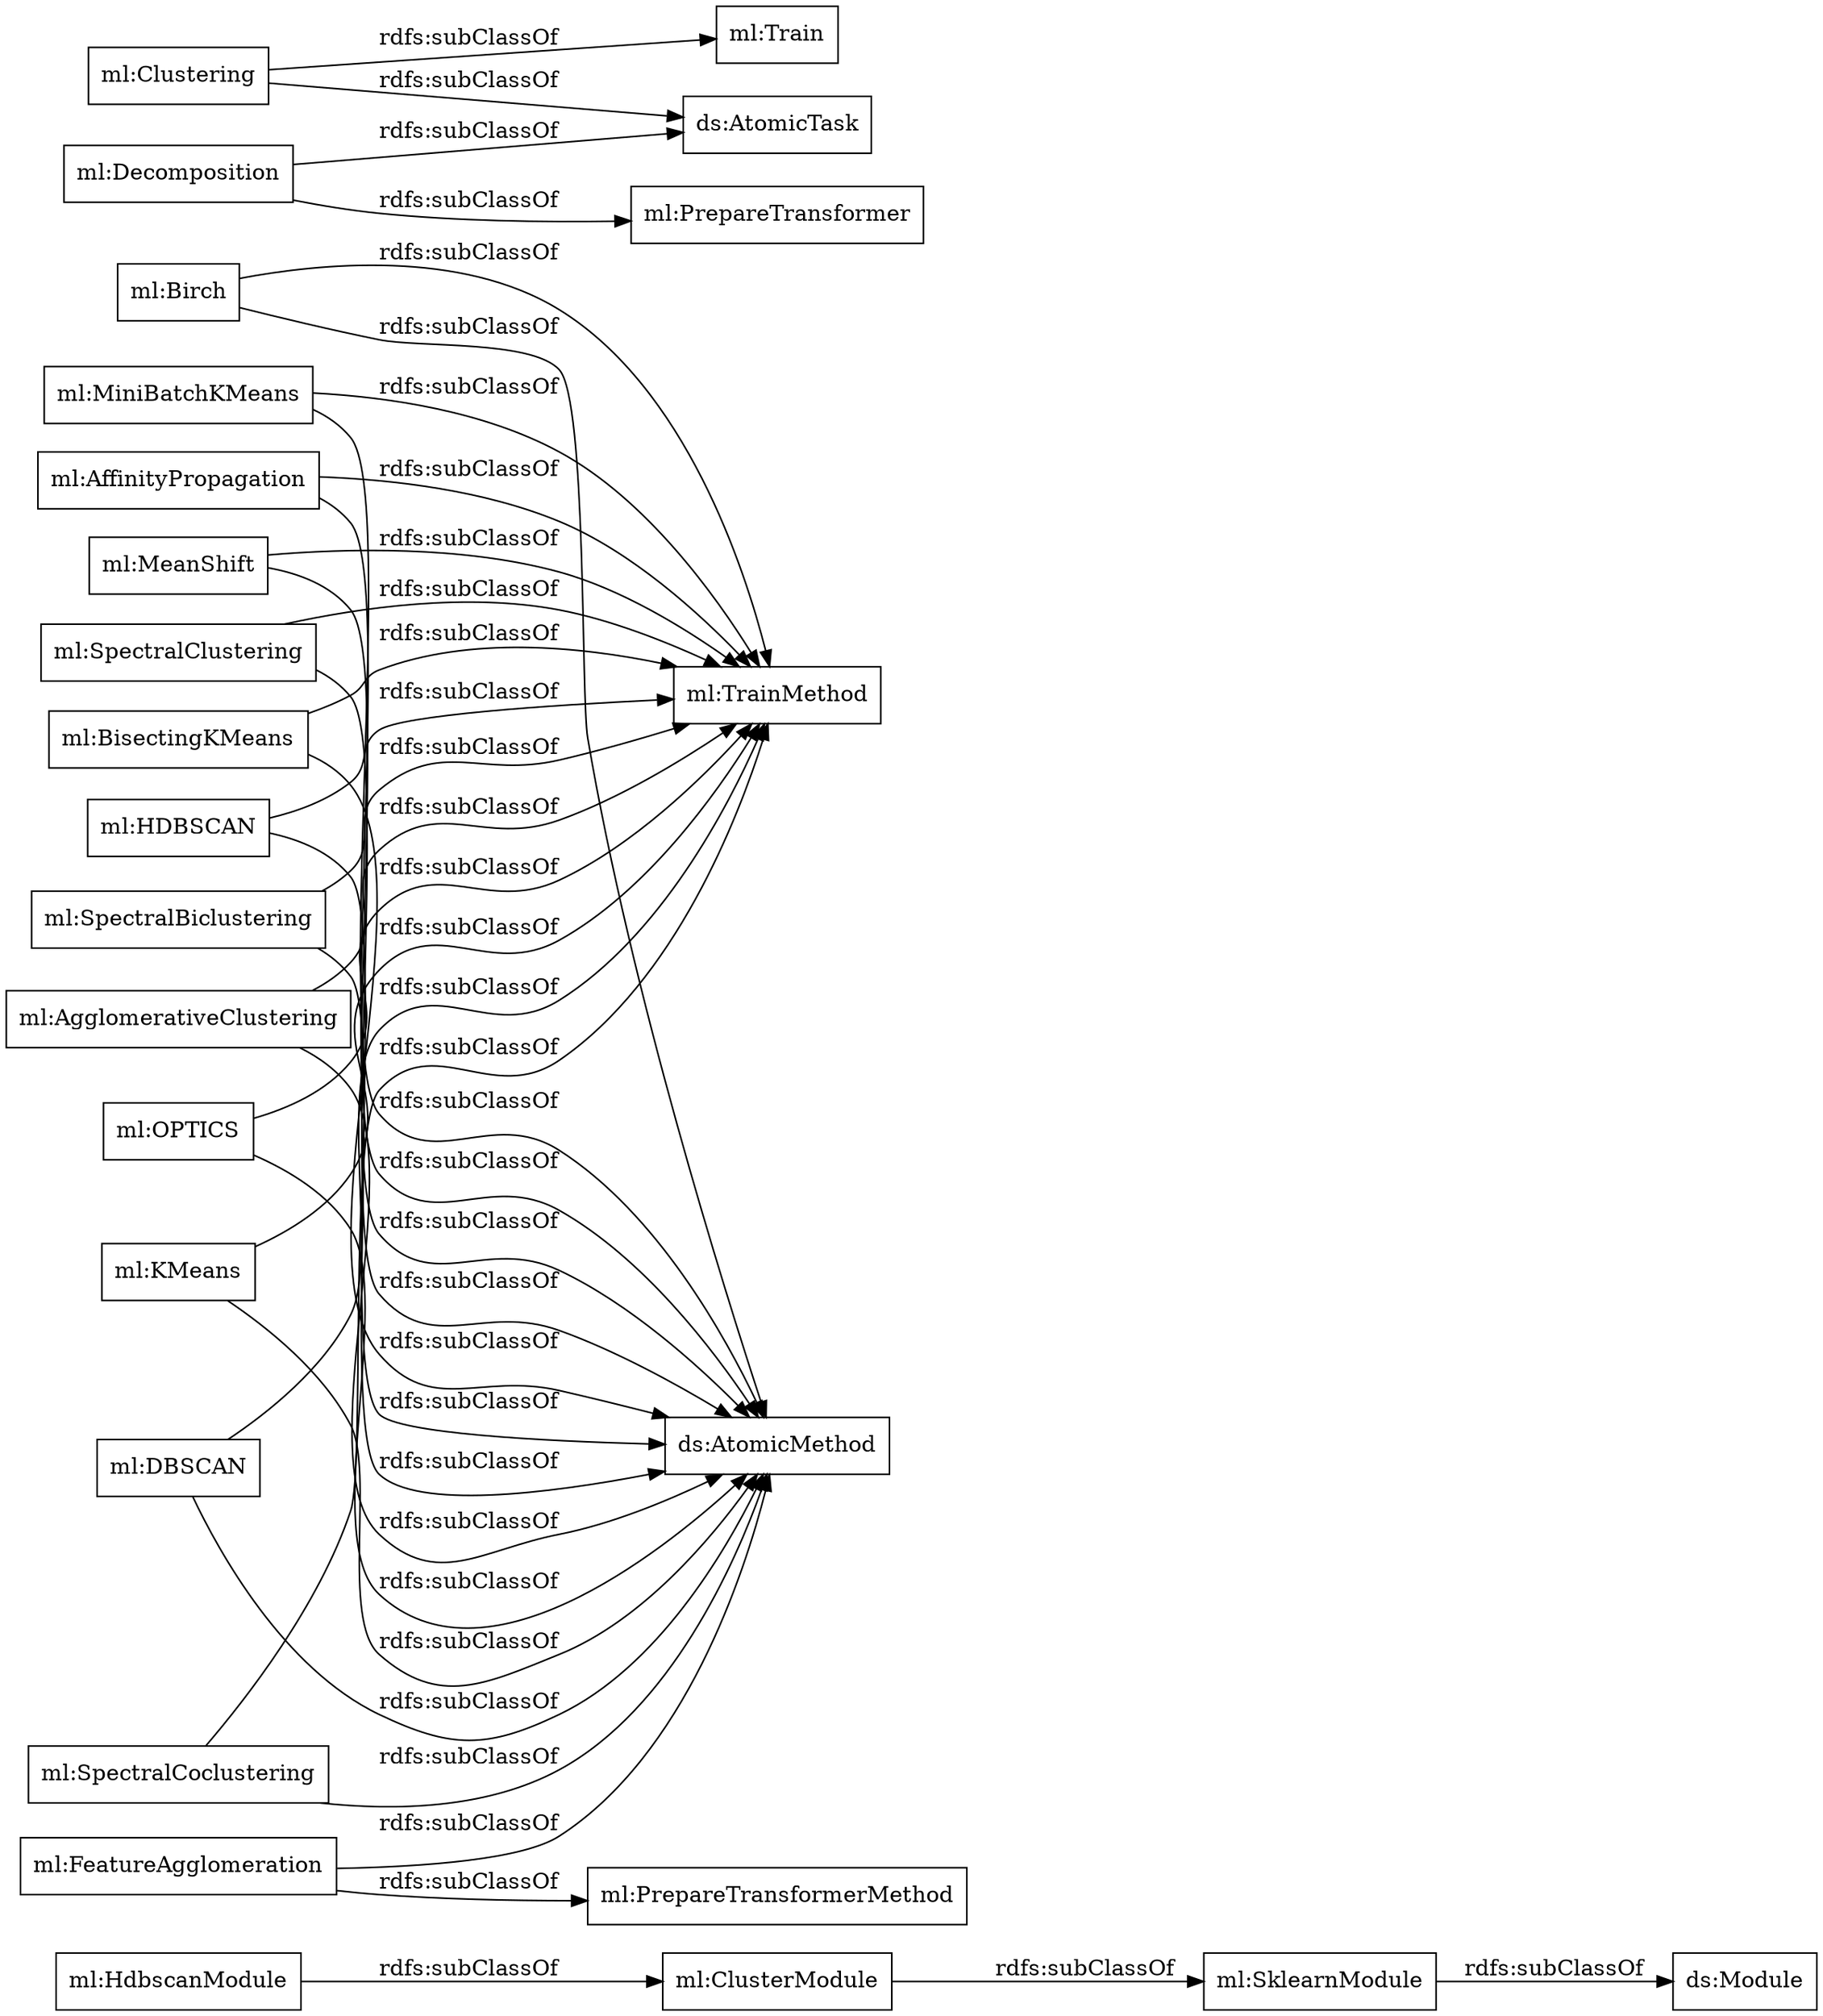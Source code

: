 digraph ar2dtool_diagram { 
rankdir=LR;
size="1000"
node [shape = rectangle, color="black"]; "ml:HdbscanModule" "ml:Birch" "ml:DBSCAN" "ml:SpectralClustering" "ml:Clustering" "ml:FeatureAgglomeration" "ml:PrepareTransformer" "ml:MeanShift" "ml:MiniBatchKMeans" "ml:OPTICS" "ml:HDBSCAN" "ml:SpectralBiclustering" "ml:KMeans" "ml:Train" "ml:Decomposition" "ml:SklearnModule" "ml:AffinityPropagation" "ml:AgglomerativeClustering" "ml:SpectralCoclustering" "ml:ClusterModule" "ml:BisectingKMeans" ; /*classes style*/
	"ml:MiniBatchKMeans" -> "ml:TrainMethod" [ label = "rdfs:subClassOf" ];
	"ml:MiniBatchKMeans" -> "ds:AtomicMethod" [ label = "rdfs:subClassOf" ];
	"ml:Clustering" -> "ml:Train" [ label = "rdfs:subClassOf" ];
	"ml:Clustering" -> "ds:AtomicTask" [ label = "rdfs:subClassOf" ];
	"ml:KMeans" -> "ml:TrainMethod" [ label = "rdfs:subClassOf" ];
	"ml:KMeans" -> "ds:AtomicMethod" [ label = "rdfs:subClassOf" ];
	"ml:SpectralClustering" -> "ml:TrainMethod" [ label = "rdfs:subClassOf" ];
	"ml:SpectralClustering" -> "ds:AtomicMethod" [ label = "rdfs:subClassOf" ];
	"ml:Decomposition" -> "ml:PrepareTransformer" [ label = "rdfs:subClassOf" ];
	"ml:Decomposition" -> "ds:AtomicTask" [ label = "rdfs:subClassOf" ];
	"ml:SpectralBiclustering" -> "ml:TrainMethod" [ label = "rdfs:subClassOf" ];
	"ml:SpectralBiclustering" -> "ds:AtomicMethod" [ label = "rdfs:subClassOf" ];
	"ml:Birch" -> "ml:TrainMethod" [ label = "rdfs:subClassOf" ];
	"ml:Birch" -> "ds:AtomicMethod" [ label = "rdfs:subClassOf" ];
	"ml:AffinityPropagation" -> "ml:TrainMethod" [ label = "rdfs:subClassOf" ];
	"ml:AffinityPropagation" -> "ds:AtomicMethod" [ label = "rdfs:subClassOf" ];
	"ml:HdbscanModule" -> "ml:ClusterModule" [ label = "rdfs:subClassOf" ];
	"ml:ClusterModule" -> "ml:SklearnModule" [ label = "rdfs:subClassOf" ];
	"ml:SpectralCoclustering" -> "ml:TrainMethod" [ label = "rdfs:subClassOf" ];
	"ml:SpectralCoclustering" -> "ds:AtomicMethod" [ label = "rdfs:subClassOf" ];
	"ml:AgglomerativeClustering" -> "ml:TrainMethod" [ label = "rdfs:subClassOf" ];
	"ml:AgglomerativeClustering" -> "ds:AtomicMethod" [ label = "rdfs:subClassOf" ];
	"ml:FeatureAgglomeration" -> "ml:PrepareTransformerMethod" [ label = "rdfs:subClassOf" ];
	"ml:FeatureAgglomeration" -> "ds:AtomicMethod" [ label = "rdfs:subClassOf" ];
	"ml:SklearnModule" -> "ds:Module" [ label = "rdfs:subClassOf" ];
	"ml:MeanShift" -> "ml:TrainMethod" [ label = "rdfs:subClassOf" ];
	"ml:MeanShift" -> "ds:AtomicMethod" [ label = "rdfs:subClassOf" ];
	"ml:DBSCAN" -> "ml:TrainMethod" [ label = "rdfs:subClassOf" ];
	"ml:DBSCAN" -> "ds:AtomicMethod" [ label = "rdfs:subClassOf" ];
	"ml:OPTICS" -> "ml:TrainMethod" [ label = "rdfs:subClassOf" ];
	"ml:OPTICS" -> "ds:AtomicMethod" [ label = "rdfs:subClassOf" ];
	"ml:HDBSCAN" -> "ml:TrainMethod" [ label = "rdfs:subClassOf" ];
	"ml:HDBSCAN" -> "ds:AtomicMethod" [ label = "rdfs:subClassOf" ];
	"ml:BisectingKMeans" -> "ml:TrainMethod" [ label = "rdfs:subClassOf" ];
	"ml:BisectingKMeans" -> "ds:AtomicMethod" [ label = "rdfs:subClassOf" ];

}
